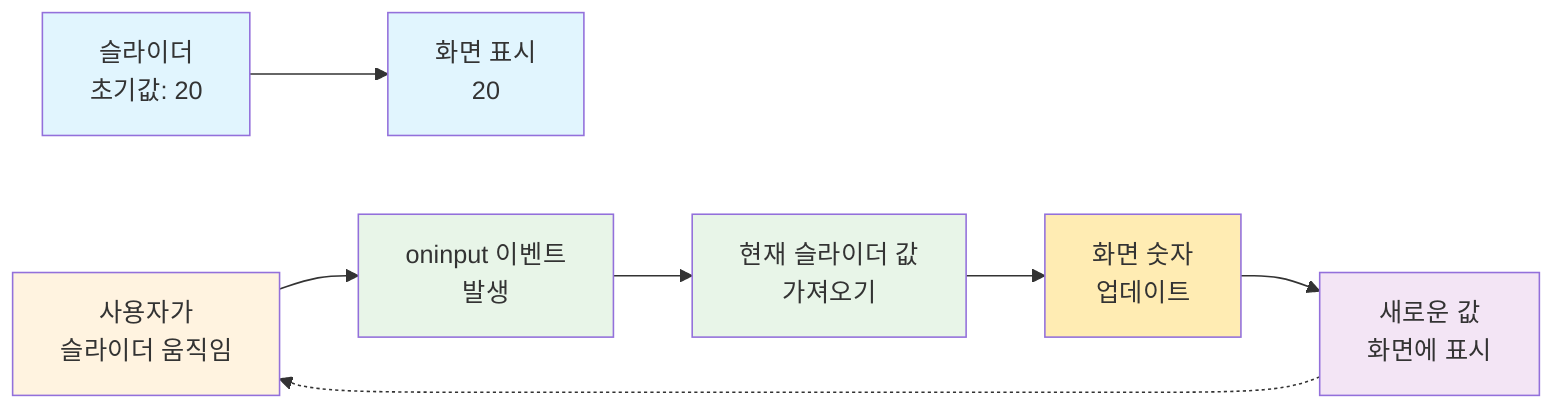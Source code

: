 flowchart LR
    A[슬라이더<br/>초기값: 20] --> B[화면 표시<br/>20]
    
    C[사용자가<br/>슬라이더 움직임] --> D[oninput 이벤트<br/>발생]
    
    D --> E[현재 슬라이더 값<br/>가져오기]
    
    E --> F[화면 숫자<br/>업데이트]
    
    F --> G[새로운 값<br/>화면에 표시]
    
    G -.-> C
    
    style A fill:#e1f5fe
    style B fill:#e1f5fe
    style C fill:#fff3e0
    style D fill:#e8f5e8
    style E fill:#e8f5e8
    style F fill:#ffecb3
    style G fill:#f3e5f5